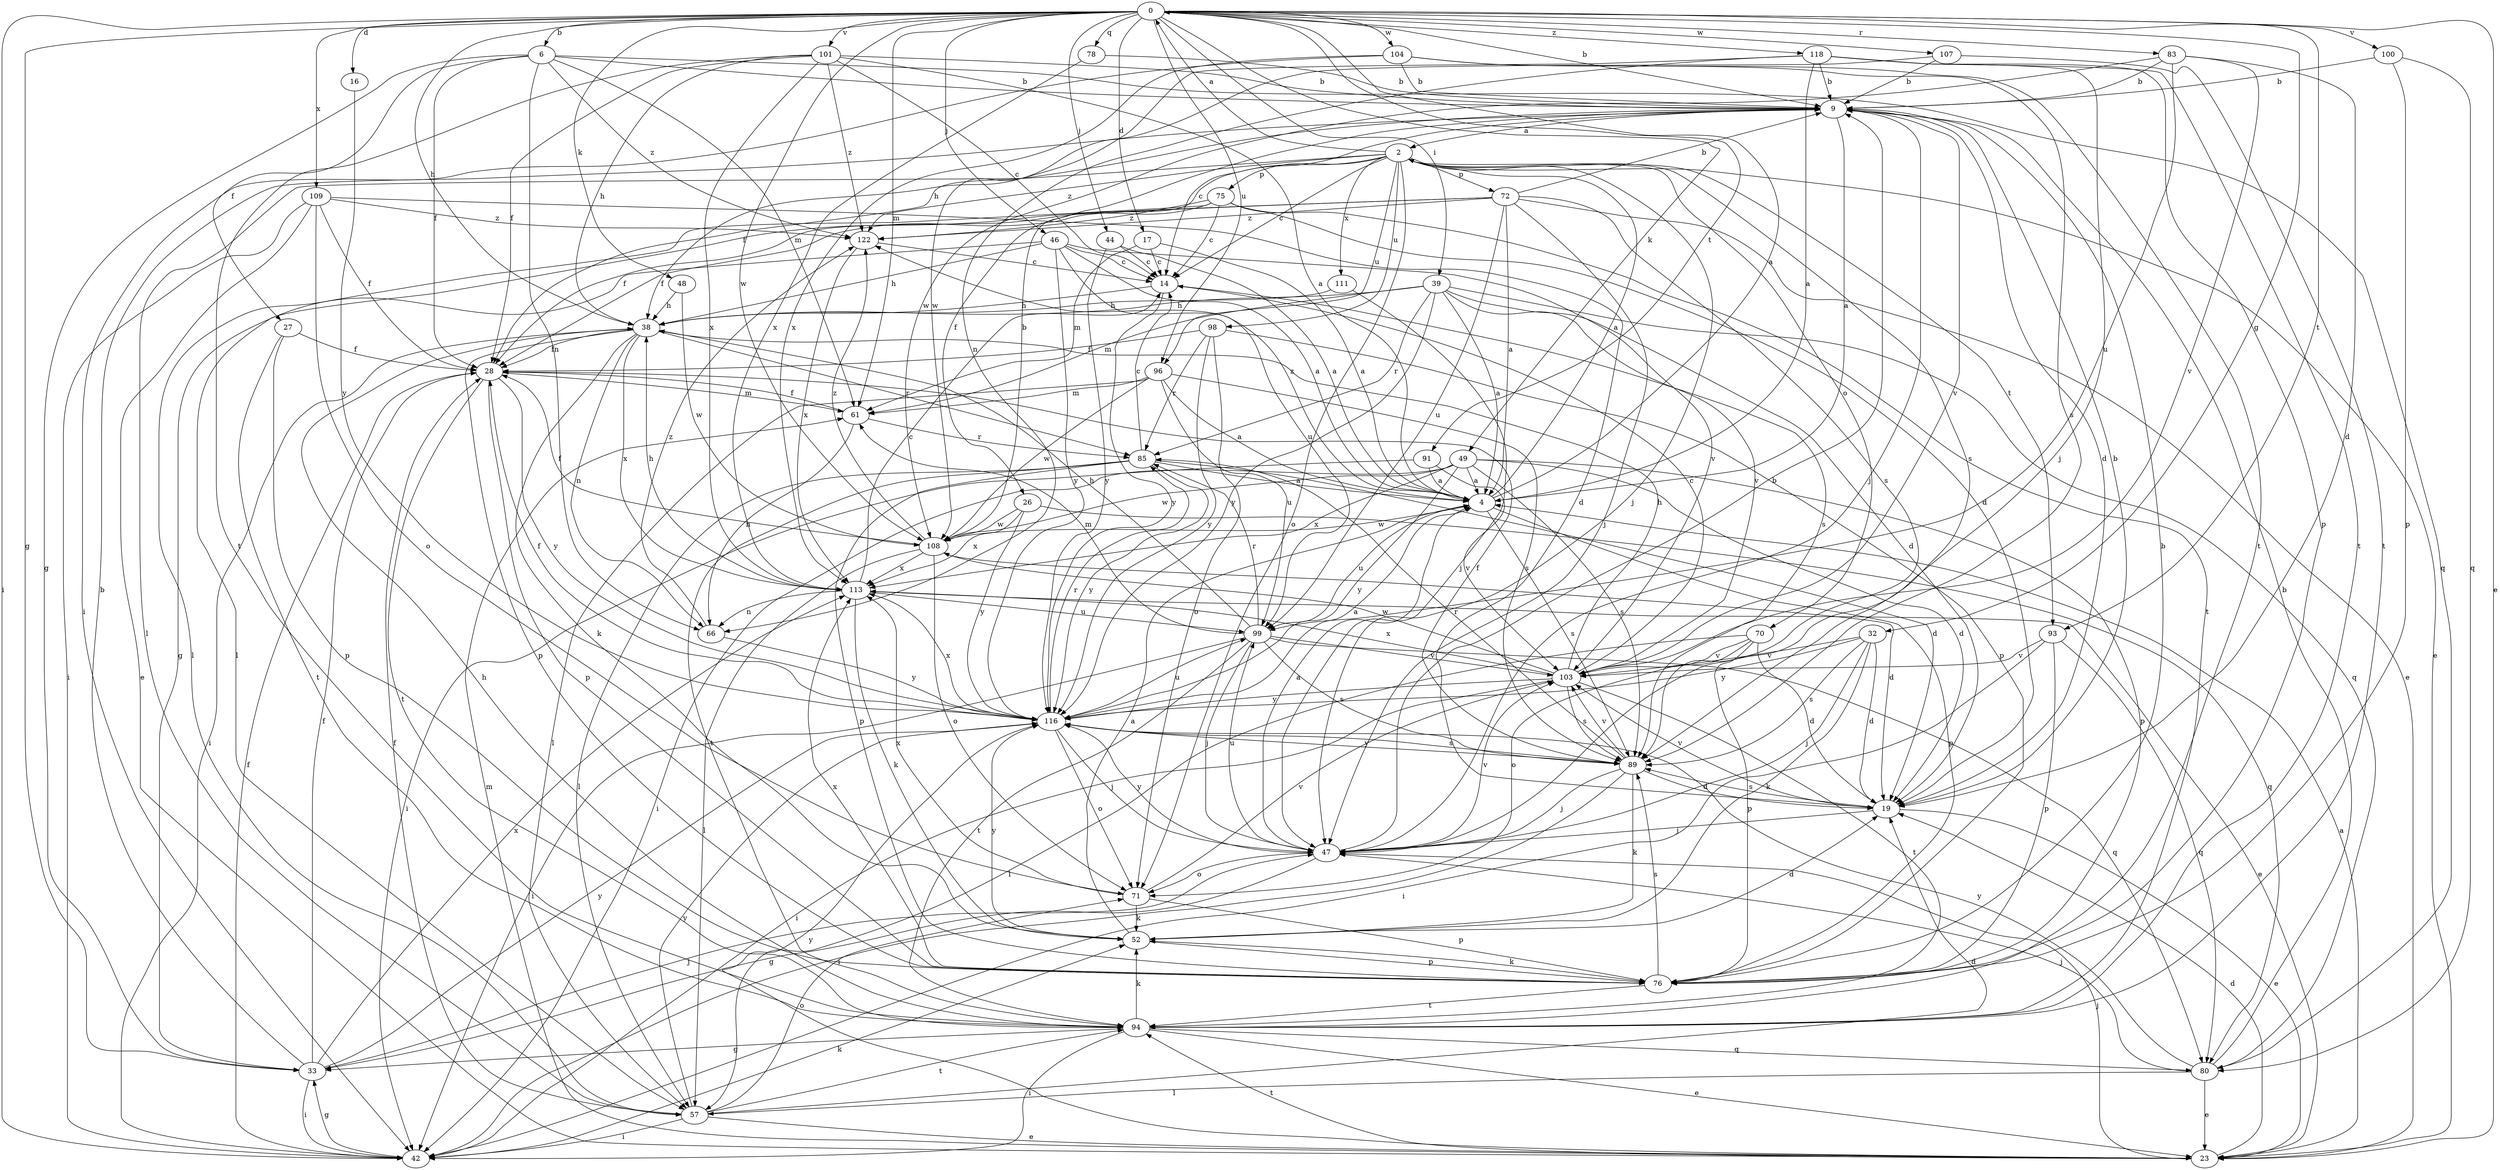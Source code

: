 strict digraph  {
0;
2;
4;
6;
9;
14;
16;
17;
19;
23;
26;
27;
28;
32;
33;
38;
39;
42;
44;
46;
47;
48;
49;
52;
57;
61;
66;
70;
71;
72;
75;
76;
78;
80;
83;
85;
89;
91;
93;
94;
96;
98;
99;
100;
101;
103;
104;
107;
108;
109;
111;
113;
116;
118;
122;
0 -> 6  [label=b];
0 -> 9  [label=b];
0 -> 16  [label=d];
0 -> 17  [label=d];
0 -> 23  [label=e];
0 -> 32  [label=g];
0 -> 33  [label=g];
0 -> 38  [label=h];
0 -> 39  [label=i];
0 -> 42  [label=i];
0 -> 44  [label=j];
0 -> 46  [label=j];
0 -> 48  [label=k];
0 -> 49  [label=k];
0 -> 61  [label=m];
0 -> 78  [label=q];
0 -> 83  [label=r];
0 -> 91  [label=t];
0 -> 93  [label=t];
0 -> 96  [label=u];
0 -> 100  [label=v];
0 -> 101  [label=v];
0 -> 104  [label=w];
0 -> 107  [label=w];
0 -> 108  [label=w];
0 -> 109  [label=x];
0 -> 118  [label=z];
2 -> 0  [label=a];
2 -> 14  [label=c];
2 -> 23  [label=e];
2 -> 26  [label=f];
2 -> 47  [label=j];
2 -> 57  [label=l];
2 -> 70  [label=o];
2 -> 71  [label=o];
2 -> 72  [label=p];
2 -> 75  [label=p];
2 -> 89  [label=s];
2 -> 93  [label=t];
2 -> 96  [label=u];
2 -> 98  [label=u];
2 -> 111  [label=x];
2 -> 122  [label=z];
4 -> 0  [label=a];
4 -> 2  [label=a];
4 -> 76  [label=p];
4 -> 89  [label=s];
4 -> 99  [label=u];
4 -> 108  [label=w];
4 -> 122  [label=z];
6 -> 9  [label=b];
6 -> 27  [label=f];
6 -> 28  [label=f];
6 -> 33  [label=g];
6 -> 61  [label=m];
6 -> 66  [label=n];
6 -> 80  [label=q];
6 -> 122  [label=z];
9 -> 2  [label=a];
9 -> 4  [label=a];
9 -> 14  [label=c];
9 -> 19  [label=d];
9 -> 28  [label=f];
9 -> 47  [label=j];
9 -> 103  [label=v];
14 -> 38  [label=h];
14 -> 89  [label=s];
14 -> 116  [label=y];
16 -> 116  [label=y];
17 -> 4  [label=a];
17 -> 14  [label=c];
17 -> 61  [label=m];
19 -> 9  [label=b];
19 -> 23  [label=e];
19 -> 47  [label=j];
19 -> 89  [label=s];
19 -> 103  [label=v];
23 -> 4  [label=a];
23 -> 19  [label=d];
23 -> 47  [label=j];
23 -> 61  [label=m];
23 -> 94  [label=t];
23 -> 116  [label=y];
26 -> 80  [label=q];
26 -> 108  [label=w];
26 -> 113  [label=x];
26 -> 116  [label=y];
27 -> 28  [label=f];
27 -> 76  [label=p];
27 -> 94  [label=t];
28 -> 61  [label=m];
28 -> 76  [label=p];
28 -> 94  [label=t];
28 -> 116  [label=y];
32 -> 19  [label=d];
32 -> 47  [label=j];
32 -> 52  [label=k];
32 -> 89  [label=s];
32 -> 103  [label=v];
32 -> 116  [label=y];
33 -> 9  [label=b];
33 -> 28  [label=f];
33 -> 42  [label=i];
33 -> 47  [label=j];
33 -> 113  [label=x];
33 -> 116  [label=y];
38 -> 28  [label=f];
38 -> 42  [label=i];
38 -> 52  [label=k];
38 -> 66  [label=n];
38 -> 76  [label=p];
38 -> 85  [label=r];
38 -> 113  [label=x];
39 -> 4  [label=a];
39 -> 19  [label=d];
39 -> 38  [label=h];
39 -> 61  [label=m];
39 -> 80  [label=q];
39 -> 85  [label=r];
39 -> 103  [label=v];
39 -> 116  [label=y];
42 -> 28  [label=f];
42 -> 33  [label=g];
42 -> 52  [label=k];
44 -> 4  [label=a];
44 -> 14  [label=c];
44 -> 116  [label=y];
46 -> 4  [label=a];
46 -> 14  [label=c];
46 -> 33  [label=g];
46 -> 38  [label=h];
46 -> 99  [label=u];
46 -> 103  [label=v];
46 -> 116  [label=y];
47 -> 4  [label=a];
47 -> 9  [label=b];
47 -> 33  [label=g];
47 -> 71  [label=o];
47 -> 99  [label=u];
47 -> 103  [label=v];
47 -> 116  [label=y];
48 -> 38  [label=h];
48 -> 108  [label=w];
49 -> 4  [label=a];
49 -> 19  [label=d];
49 -> 42  [label=i];
49 -> 76  [label=p];
49 -> 89  [label=s];
49 -> 108  [label=w];
49 -> 113  [label=x];
49 -> 116  [label=y];
52 -> 4  [label=a];
52 -> 19  [label=d];
52 -> 76  [label=p];
52 -> 116  [label=y];
57 -> 19  [label=d];
57 -> 23  [label=e];
57 -> 28  [label=f];
57 -> 42  [label=i];
57 -> 71  [label=o];
57 -> 94  [label=t];
57 -> 116  [label=y];
61 -> 28  [label=f];
61 -> 66  [label=n];
61 -> 85  [label=r];
66 -> 116  [label=y];
66 -> 122  [label=z];
70 -> 19  [label=d];
70 -> 57  [label=l];
70 -> 71  [label=o];
70 -> 76  [label=p];
70 -> 103  [label=v];
71 -> 52  [label=k];
71 -> 76  [label=p];
71 -> 103  [label=v];
71 -> 113  [label=x];
72 -> 4  [label=a];
72 -> 9  [label=b];
72 -> 23  [label=e];
72 -> 28  [label=f];
72 -> 47  [label=j];
72 -> 57  [label=l];
72 -> 89  [label=s];
72 -> 99  [label=u];
72 -> 122  [label=z];
75 -> 14  [label=c];
75 -> 19  [label=d];
75 -> 28  [label=f];
75 -> 57  [label=l];
75 -> 94  [label=t];
75 -> 122  [label=z];
76 -> 9  [label=b];
76 -> 52  [label=k];
76 -> 89  [label=s];
76 -> 94  [label=t];
76 -> 113  [label=x];
78 -> 9  [label=b];
78 -> 113  [label=x];
80 -> 9  [label=b];
80 -> 23  [label=e];
80 -> 47  [label=j];
80 -> 57  [label=l];
80 -> 116  [label=y];
83 -> 9  [label=b];
83 -> 19  [label=d];
83 -> 99  [label=u];
83 -> 103  [label=v];
83 -> 108  [label=w];
85 -> 4  [label=a];
85 -> 14  [label=c];
85 -> 19  [label=d];
85 -> 57  [label=l];
85 -> 76  [label=p];
85 -> 94  [label=t];
85 -> 116  [label=y];
89 -> 19  [label=d];
89 -> 28  [label=f];
89 -> 42  [label=i];
89 -> 47  [label=j];
89 -> 52  [label=k];
89 -> 85  [label=r];
89 -> 103  [label=v];
89 -> 116  [label=y];
91 -> 4  [label=a];
91 -> 42  [label=i];
91 -> 103  [label=v];
93 -> 42  [label=i];
93 -> 76  [label=p];
93 -> 80  [label=q];
93 -> 103  [label=v];
94 -> 23  [label=e];
94 -> 33  [label=g];
94 -> 38  [label=h];
94 -> 42  [label=i];
94 -> 52  [label=k];
94 -> 80  [label=q];
96 -> 4  [label=a];
96 -> 57  [label=l];
96 -> 61  [label=m];
96 -> 89  [label=s];
96 -> 99  [label=u];
96 -> 108  [label=w];
98 -> 28  [label=f];
98 -> 71  [label=o];
98 -> 76  [label=p];
98 -> 85  [label=r];
98 -> 116  [label=y];
99 -> 38  [label=h];
99 -> 42  [label=i];
99 -> 47  [label=j];
99 -> 61  [label=m];
99 -> 80  [label=q];
99 -> 85  [label=r];
99 -> 89  [label=s];
99 -> 94  [label=t];
99 -> 103  [label=v];
100 -> 9  [label=b];
100 -> 76  [label=p];
100 -> 80  [label=q];
101 -> 4  [label=a];
101 -> 9  [label=b];
101 -> 14  [label=c];
101 -> 28  [label=f];
101 -> 38  [label=h];
101 -> 94  [label=t];
101 -> 113  [label=x];
101 -> 122  [label=z];
103 -> 14  [label=c];
103 -> 38  [label=h];
103 -> 42  [label=i];
103 -> 89  [label=s];
103 -> 94  [label=t];
103 -> 108  [label=w];
103 -> 113  [label=x];
103 -> 116  [label=y];
104 -> 9  [label=b];
104 -> 42  [label=i];
104 -> 89  [label=s];
104 -> 94  [label=t];
104 -> 113  [label=x];
107 -> 9  [label=b];
107 -> 38  [label=h];
107 -> 94  [label=t];
108 -> 9  [label=b];
108 -> 19  [label=d];
108 -> 28  [label=f];
108 -> 57  [label=l];
108 -> 71  [label=o];
108 -> 113  [label=x];
108 -> 122  [label=z];
109 -> 19  [label=d];
109 -> 23  [label=e];
109 -> 28  [label=f];
109 -> 42  [label=i];
109 -> 71  [label=o];
109 -> 122  [label=z];
111 -> 38  [label=h];
111 -> 47  [label=j];
113 -> 14  [label=c];
113 -> 23  [label=e];
113 -> 38  [label=h];
113 -> 52  [label=k];
113 -> 66  [label=n];
113 -> 99  [label=u];
116 -> 4  [label=a];
116 -> 28  [label=f];
116 -> 47  [label=j];
116 -> 71  [label=o];
116 -> 85  [label=r];
116 -> 89  [label=s];
116 -> 99  [label=u];
116 -> 113  [label=x];
118 -> 4  [label=a];
118 -> 9  [label=b];
118 -> 47  [label=j];
118 -> 66  [label=n];
118 -> 76  [label=p];
118 -> 94  [label=t];
118 -> 108  [label=w];
122 -> 14  [label=c];
122 -> 113  [label=x];
}
